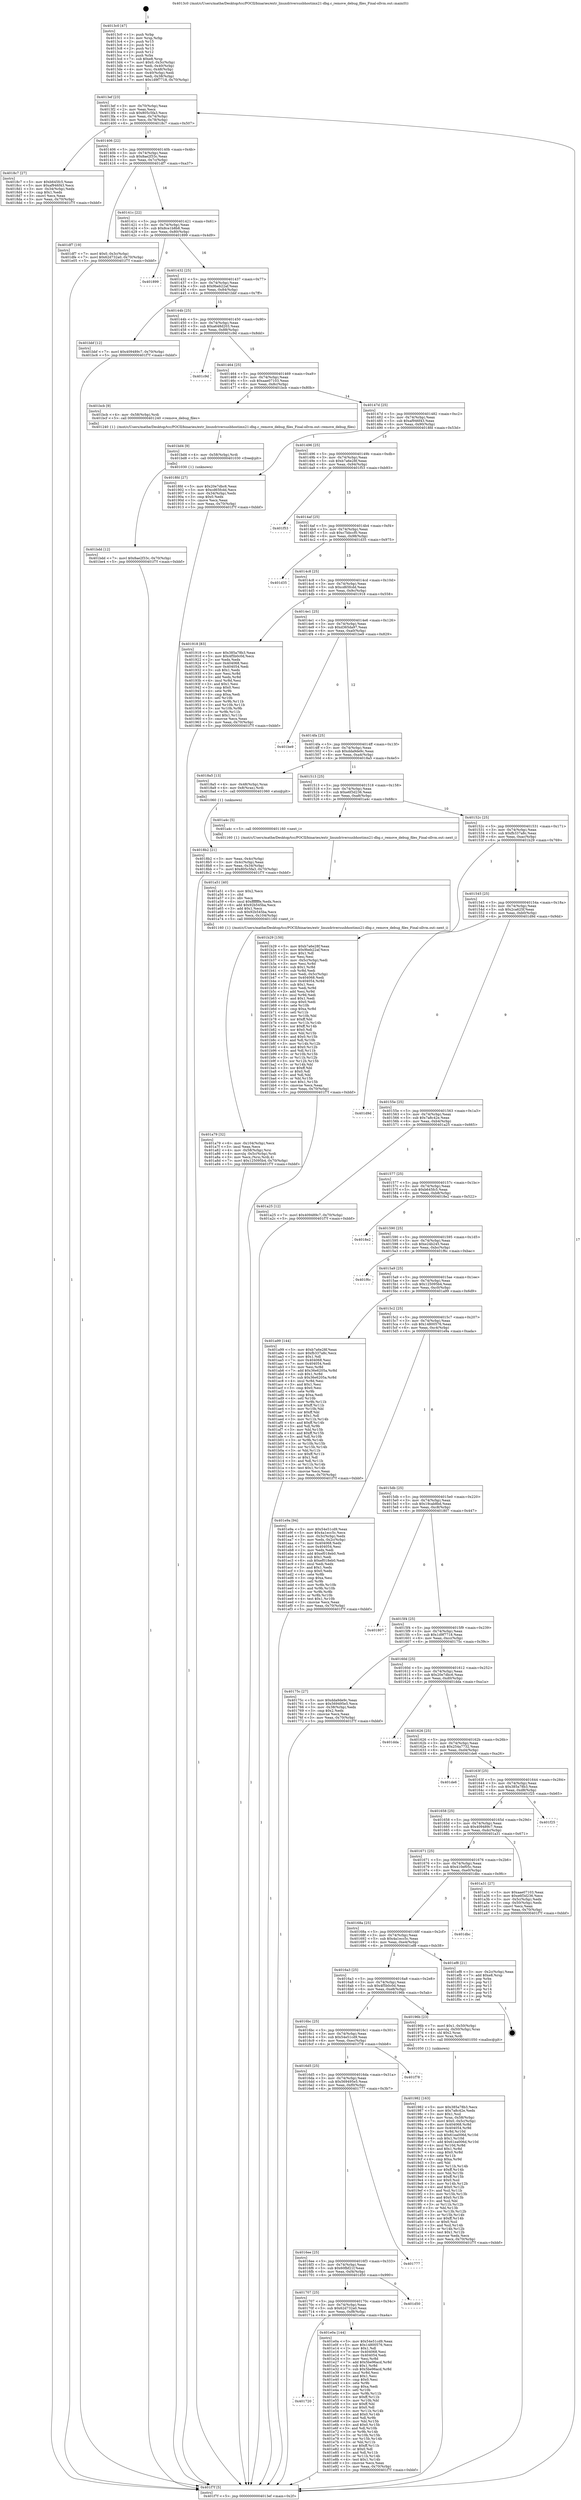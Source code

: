 digraph "0x4013c0" {
  label = "0x4013c0 (/mnt/c/Users/mathe/Desktop/tcc/POCII/binaries/extr_linuxdriversusbhostimx21-dbg.c_remove_debug_files_Final-ollvm.out::main(0))"
  labelloc = "t"
  node[shape=record]

  Entry [label="",width=0.3,height=0.3,shape=circle,fillcolor=black,style=filled]
  "0x4013ef" [label="{
     0x4013ef [23]\l
     | [instrs]\l
     &nbsp;&nbsp;0x4013ef \<+3\>: mov -0x70(%rbp),%eax\l
     &nbsp;&nbsp;0x4013f2 \<+2\>: mov %eax,%ecx\l
     &nbsp;&nbsp;0x4013f4 \<+6\>: sub $0x805c5fa3,%ecx\l
     &nbsp;&nbsp;0x4013fa \<+3\>: mov %eax,-0x74(%rbp)\l
     &nbsp;&nbsp;0x4013fd \<+3\>: mov %ecx,-0x78(%rbp)\l
     &nbsp;&nbsp;0x401400 \<+6\>: je 00000000004018c7 \<main+0x507\>\l
  }"]
  "0x4018c7" [label="{
     0x4018c7 [27]\l
     | [instrs]\l
     &nbsp;&nbsp;0x4018c7 \<+5\>: mov $0xb645fc5,%eax\l
     &nbsp;&nbsp;0x4018cc \<+5\>: mov $0xaf946f43,%ecx\l
     &nbsp;&nbsp;0x4018d1 \<+3\>: mov -0x34(%rbp),%edx\l
     &nbsp;&nbsp;0x4018d4 \<+3\>: cmp $0x1,%edx\l
     &nbsp;&nbsp;0x4018d7 \<+3\>: cmovl %ecx,%eax\l
     &nbsp;&nbsp;0x4018da \<+3\>: mov %eax,-0x70(%rbp)\l
     &nbsp;&nbsp;0x4018dd \<+5\>: jmp 0000000000401f7f \<main+0xbbf\>\l
  }"]
  "0x401406" [label="{
     0x401406 [22]\l
     | [instrs]\l
     &nbsp;&nbsp;0x401406 \<+5\>: jmp 000000000040140b \<main+0x4b\>\l
     &nbsp;&nbsp;0x40140b \<+3\>: mov -0x74(%rbp),%eax\l
     &nbsp;&nbsp;0x40140e \<+5\>: sub $0x8ae2f33c,%eax\l
     &nbsp;&nbsp;0x401413 \<+3\>: mov %eax,-0x7c(%rbp)\l
     &nbsp;&nbsp;0x401416 \<+6\>: je 0000000000401df7 \<main+0xa37\>\l
  }"]
  Exit [label="",width=0.3,height=0.3,shape=circle,fillcolor=black,style=filled,peripheries=2]
  "0x401df7" [label="{
     0x401df7 [19]\l
     | [instrs]\l
     &nbsp;&nbsp;0x401df7 \<+7\>: movl $0x0,-0x3c(%rbp)\l
     &nbsp;&nbsp;0x401dfe \<+7\>: movl $0x62d732a0,-0x70(%rbp)\l
     &nbsp;&nbsp;0x401e05 \<+5\>: jmp 0000000000401f7f \<main+0xbbf\>\l
  }"]
  "0x40141c" [label="{
     0x40141c [22]\l
     | [instrs]\l
     &nbsp;&nbsp;0x40141c \<+5\>: jmp 0000000000401421 \<main+0x61\>\l
     &nbsp;&nbsp;0x401421 \<+3\>: mov -0x74(%rbp),%eax\l
     &nbsp;&nbsp;0x401424 \<+5\>: sub $0x8ce1b8b8,%eax\l
     &nbsp;&nbsp;0x401429 \<+3\>: mov %eax,-0x80(%rbp)\l
     &nbsp;&nbsp;0x40142c \<+6\>: je 0000000000401899 \<main+0x4d9\>\l
  }"]
  "0x401720" [label="{
     0x401720\l
  }", style=dashed]
  "0x401899" [label="{
     0x401899\l
  }", style=dashed]
  "0x401432" [label="{
     0x401432 [25]\l
     | [instrs]\l
     &nbsp;&nbsp;0x401432 \<+5\>: jmp 0000000000401437 \<main+0x77\>\l
     &nbsp;&nbsp;0x401437 \<+3\>: mov -0x74(%rbp),%eax\l
     &nbsp;&nbsp;0x40143a \<+5\>: sub $0x9beb22af,%eax\l
     &nbsp;&nbsp;0x40143f \<+6\>: mov %eax,-0x84(%rbp)\l
     &nbsp;&nbsp;0x401445 \<+6\>: je 0000000000401bbf \<main+0x7ff\>\l
  }"]
  "0x401e0a" [label="{
     0x401e0a [144]\l
     | [instrs]\l
     &nbsp;&nbsp;0x401e0a \<+5\>: mov $0x54e51cd9,%eax\l
     &nbsp;&nbsp;0x401e0f \<+5\>: mov $0x14800576,%ecx\l
     &nbsp;&nbsp;0x401e14 \<+2\>: mov $0x1,%dl\l
     &nbsp;&nbsp;0x401e16 \<+7\>: mov 0x404068,%esi\l
     &nbsp;&nbsp;0x401e1d \<+7\>: mov 0x404054,%edi\l
     &nbsp;&nbsp;0x401e24 \<+3\>: mov %esi,%r8d\l
     &nbsp;&nbsp;0x401e27 \<+7\>: add $0x5be96acd,%r8d\l
     &nbsp;&nbsp;0x401e2e \<+4\>: sub $0x1,%r8d\l
     &nbsp;&nbsp;0x401e32 \<+7\>: sub $0x5be96acd,%r8d\l
     &nbsp;&nbsp;0x401e39 \<+4\>: imul %r8d,%esi\l
     &nbsp;&nbsp;0x401e3d \<+3\>: and $0x1,%esi\l
     &nbsp;&nbsp;0x401e40 \<+3\>: cmp $0x0,%esi\l
     &nbsp;&nbsp;0x401e43 \<+4\>: sete %r9b\l
     &nbsp;&nbsp;0x401e47 \<+3\>: cmp $0xa,%edi\l
     &nbsp;&nbsp;0x401e4a \<+4\>: setl %r10b\l
     &nbsp;&nbsp;0x401e4e \<+3\>: mov %r9b,%r11b\l
     &nbsp;&nbsp;0x401e51 \<+4\>: xor $0xff,%r11b\l
     &nbsp;&nbsp;0x401e55 \<+3\>: mov %r10b,%bl\l
     &nbsp;&nbsp;0x401e58 \<+3\>: xor $0xff,%bl\l
     &nbsp;&nbsp;0x401e5b \<+3\>: xor $0x0,%dl\l
     &nbsp;&nbsp;0x401e5e \<+3\>: mov %r11b,%r14b\l
     &nbsp;&nbsp;0x401e61 \<+4\>: and $0x0,%r14b\l
     &nbsp;&nbsp;0x401e65 \<+3\>: and %dl,%r9b\l
     &nbsp;&nbsp;0x401e68 \<+3\>: mov %bl,%r15b\l
     &nbsp;&nbsp;0x401e6b \<+4\>: and $0x0,%r15b\l
     &nbsp;&nbsp;0x401e6f \<+3\>: and %dl,%r10b\l
     &nbsp;&nbsp;0x401e72 \<+3\>: or %r9b,%r14b\l
     &nbsp;&nbsp;0x401e75 \<+3\>: or %r10b,%r15b\l
     &nbsp;&nbsp;0x401e78 \<+3\>: xor %r15b,%r14b\l
     &nbsp;&nbsp;0x401e7b \<+3\>: or %bl,%r11b\l
     &nbsp;&nbsp;0x401e7e \<+4\>: xor $0xff,%r11b\l
     &nbsp;&nbsp;0x401e82 \<+3\>: or $0x0,%dl\l
     &nbsp;&nbsp;0x401e85 \<+3\>: and %dl,%r11b\l
     &nbsp;&nbsp;0x401e88 \<+3\>: or %r11b,%r14b\l
     &nbsp;&nbsp;0x401e8b \<+4\>: test $0x1,%r14b\l
     &nbsp;&nbsp;0x401e8f \<+3\>: cmovne %ecx,%eax\l
     &nbsp;&nbsp;0x401e92 \<+3\>: mov %eax,-0x70(%rbp)\l
     &nbsp;&nbsp;0x401e95 \<+5\>: jmp 0000000000401f7f \<main+0xbbf\>\l
  }"]
  "0x401bbf" [label="{
     0x401bbf [12]\l
     | [instrs]\l
     &nbsp;&nbsp;0x401bbf \<+7\>: movl $0x409489c7,-0x70(%rbp)\l
     &nbsp;&nbsp;0x401bc6 \<+5\>: jmp 0000000000401f7f \<main+0xbbf\>\l
  }"]
  "0x40144b" [label="{
     0x40144b [25]\l
     | [instrs]\l
     &nbsp;&nbsp;0x40144b \<+5\>: jmp 0000000000401450 \<main+0x90\>\l
     &nbsp;&nbsp;0x401450 \<+3\>: mov -0x74(%rbp),%eax\l
     &nbsp;&nbsp;0x401453 \<+5\>: sub $0xa648d203,%eax\l
     &nbsp;&nbsp;0x401458 \<+6\>: mov %eax,-0x88(%rbp)\l
     &nbsp;&nbsp;0x40145e \<+6\>: je 0000000000401c9d \<main+0x8dd\>\l
  }"]
  "0x401707" [label="{
     0x401707 [25]\l
     | [instrs]\l
     &nbsp;&nbsp;0x401707 \<+5\>: jmp 000000000040170c \<main+0x34c\>\l
     &nbsp;&nbsp;0x40170c \<+3\>: mov -0x74(%rbp),%eax\l
     &nbsp;&nbsp;0x40170f \<+5\>: sub $0x62d732a0,%eax\l
     &nbsp;&nbsp;0x401714 \<+6\>: mov %eax,-0xf8(%rbp)\l
     &nbsp;&nbsp;0x40171a \<+6\>: je 0000000000401e0a \<main+0xa4a\>\l
  }"]
  "0x401c9d" [label="{
     0x401c9d\l
  }", style=dashed]
  "0x401464" [label="{
     0x401464 [25]\l
     | [instrs]\l
     &nbsp;&nbsp;0x401464 \<+5\>: jmp 0000000000401469 \<main+0xa9\>\l
     &nbsp;&nbsp;0x401469 \<+3\>: mov -0x74(%rbp),%eax\l
     &nbsp;&nbsp;0x40146c \<+5\>: sub $0xaae07103,%eax\l
     &nbsp;&nbsp;0x401471 \<+6\>: mov %eax,-0x8c(%rbp)\l
     &nbsp;&nbsp;0x401477 \<+6\>: je 0000000000401bcb \<main+0x80b\>\l
  }"]
  "0x401d50" [label="{
     0x401d50\l
  }", style=dashed]
  "0x401bcb" [label="{
     0x401bcb [9]\l
     | [instrs]\l
     &nbsp;&nbsp;0x401bcb \<+4\>: mov -0x58(%rbp),%rdi\l
     &nbsp;&nbsp;0x401bcf \<+5\>: call 0000000000401240 \<remove_debug_files\>\l
     | [calls]\l
     &nbsp;&nbsp;0x401240 \{1\} (/mnt/c/Users/mathe/Desktop/tcc/POCII/binaries/extr_linuxdriversusbhostimx21-dbg.c_remove_debug_files_Final-ollvm.out::remove_debug_files)\l
  }"]
  "0x40147d" [label="{
     0x40147d [25]\l
     | [instrs]\l
     &nbsp;&nbsp;0x40147d \<+5\>: jmp 0000000000401482 \<main+0xc2\>\l
     &nbsp;&nbsp;0x401482 \<+3\>: mov -0x74(%rbp),%eax\l
     &nbsp;&nbsp;0x401485 \<+5\>: sub $0xaf946f43,%eax\l
     &nbsp;&nbsp;0x40148a \<+6\>: mov %eax,-0x90(%rbp)\l
     &nbsp;&nbsp;0x401490 \<+6\>: je 00000000004018fd \<main+0x53d\>\l
  }"]
  "0x4016ee" [label="{
     0x4016ee [25]\l
     | [instrs]\l
     &nbsp;&nbsp;0x4016ee \<+5\>: jmp 00000000004016f3 \<main+0x333\>\l
     &nbsp;&nbsp;0x4016f3 \<+3\>: mov -0x74(%rbp),%eax\l
     &nbsp;&nbsp;0x4016f6 \<+5\>: sub $0x60fbf21f,%eax\l
     &nbsp;&nbsp;0x4016fb \<+6\>: mov %eax,-0xf4(%rbp)\l
     &nbsp;&nbsp;0x401701 \<+6\>: je 0000000000401d50 \<main+0x990\>\l
  }"]
  "0x4018fd" [label="{
     0x4018fd [27]\l
     | [instrs]\l
     &nbsp;&nbsp;0x4018fd \<+5\>: mov $0x20e7dbc6,%eax\l
     &nbsp;&nbsp;0x401902 \<+5\>: mov $0xcd65fcdd,%ecx\l
     &nbsp;&nbsp;0x401907 \<+3\>: mov -0x34(%rbp),%edx\l
     &nbsp;&nbsp;0x40190a \<+3\>: cmp $0x0,%edx\l
     &nbsp;&nbsp;0x40190d \<+3\>: cmove %ecx,%eax\l
     &nbsp;&nbsp;0x401910 \<+3\>: mov %eax,-0x70(%rbp)\l
     &nbsp;&nbsp;0x401913 \<+5\>: jmp 0000000000401f7f \<main+0xbbf\>\l
  }"]
  "0x401496" [label="{
     0x401496 [25]\l
     | [instrs]\l
     &nbsp;&nbsp;0x401496 \<+5\>: jmp 000000000040149b \<main+0xdb\>\l
     &nbsp;&nbsp;0x40149b \<+3\>: mov -0x74(%rbp),%eax\l
     &nbsp;&nbsp;0x40149e \<+5\>: sub $0xb7a6e28f,%eax\l
     &nbsp;&nbsp;0x4014a3 \<+6\>: mov %eax,-0x94(%rbp)\l
     &nbsp;&nbsp;0x4014a9 \<+6\>: je 0000000000401f53 \<main+0xb93\>\l
  }"]
  "0x401777" [label="{
     0x401777\l
  }", style=dashed]
  "0x401f53" [label="{
     0x401f53\l
  }", style=dashed]
  "0x4014af" [label="{
     0x4014af [25]\l
     | [instrs]\l
     &nbsp;&nbsp;0x4014af \<+5\>: jmp 00000000004014b4 \<main+0xf4\>\l
     &nbsp;&nbsp;0x4014b4 \<+3\>: mov -0x74(%rbp),%eax\l
     &nbsp;&nbsp;0x4014b7 \<+5\>: sub $0xc7bbccf0,%eax\l
     &nbsp;&nbsp;0x4014bc \<+6\>: mov %eax,-0x98(%rbp)\l
     &nbsp;&nbsp;0x4014c2 \<+6\>: je 0000000000401d35 \<main+0x975\>\l
  }"]
  "0x4016d5" [label="{
     0x4016d5 [25]\l
     | [instrs]\l
     &nbsp;&nbsp;0x4016d5 \<+5\>: jmp 00000000004016da \<main+0x31a\>\l
     &nbsp;&nbsp;0x4016da \<+3\>: mov -0x74(%rbp),%eax\l
     &nbsp;&nbsp;0x4016dd \<+5\>: sub $0x569495e5,%eax\l
     &nbsp;&nbsp;0x4016e2 \<+6\>: mov %eax,-0xf0(%rbp)\l
     &nbsp;&nbsp;0x4016e8 \<+6\>: je 0000000000401777 \<main+0x3b7\>\l
  }"]
  "0x401d35" [label="{
     0x401d35\l
  }", style=dashed]
  "0x4014c8" [label="{
     0x4014c8 [25]\l
     | [instrs]\l
     &nbsp;&nbsp;0x4014c8 \<+5\>: jmp 00000000004014cd \<main+0x10d\>\l
     &nbsp;&nbsp;0x4014cd \<+3\>: mov -0x74(%rbp),%eax\l
     &nbsp;&nbsp;0x4014d0 \<+5\>: sub $0xcd65fcdd,%eax\l
     &nbsp;&nbsp;0x4014d5 \<+6\>: mov %eax,-0x9c(%rbp)\l
     &nbsp;&nbsp;0x4014db \<+6\>: je 0000000000401918 \<main+0x558\>\l
  }"]
  "0x401f78" [label="{
     0x401f78\l
  }", style=dashed]
  "0x401918" [label="{
     0x401918 [83]\l
     | [instrs]\l
     &nbsp;&nbsp;0x401918 \<+5\>: mov $0x385a78b3,%eax\l
     &nbsp;&nbsp;0x40191d \<+5\>: mov $0x4f5b0c0d,%ecx\l
     &nbsp;&nbsp;0x401922 \<+2\>: xor %edx,%edx\l
     &nbsp;&nbsp;0x401924 \<+7\>: mov 0x404068,%esi\l
     &nbsp;&nbsp;0x40192b \<+7\>: mov 0x404054,%edi\l
     &nbsp;&nbsp;0x401932 \<+3\>: sub $0x1,%edx\l
     &nbsp;&nbsp;0x401935 \<+3\>: mov %esi,%r8d\l
     &nbsp;&nbsp;0x401938 \<+3\>: add %edx,%r8d\l
     &nbsp;&nbsp;0x40193b \<+4\>: imul %r8d,%esi\l
     &nbsp;&nbsp;0x40193f \<+3\>: and $0x1,%esi\l
     &nbsp;&nbsp;0x401942 \<+3\>: cmp $0x0,%esi\l
     &nbsp;&nbsp;0x401945 \<+4\>: sete %r9b\l
     &nbsp;&nbsp;0x401949 \<+3\>: cmp $0xa,%edi\l
     &nbsp;&nbsp;0x40194c \<+4\>: setl %r10b\l
     &nbsp;&nbsp;0x401950 \<+3\>: mov %r9b,%r11b\l
     &nbsp;&nbsp;0x401953 \<+3\>: and %r10b,%r11b\l
     &nbsp;&nbsp;0x401956 \<+3\>: xor %r10b,%r9b\l
     &nbsp;&nbsp;0x401959 \<+3\>: or %r9b,%r11b\l
     &nbsp;&nbsp;0x40195c \<+4\>: test $0x1,%r11b\l
     &nbsp;&nbsp;0x401960 \<+3\>: cmovne %ecx,%eax\l
     &nbsp;&nbsp;0x401963 \<+3\>: mov %eax,-0x70(%rbp)\l
     &nbsp;&nbsp;0x401966 \<+5\>: jmp 0000000000401f7f \<main+0xbbf\>\l
  }"]
  "0x4014e1" [label="{
     0x4014e1 [25]\l
     | [instrs]\l
     &nbsp;&nbsp;0x4014e1 \<+5\>: jmp 00000000004014e6 \<main+0x126\>\l
     &nbsp;&nbsp;0x4014e6 \<+3\>: mov -0x74(%rbp),%eax\l
     &nbsp;&nbsp;0x4014e9 \<+5\>: sub $0xd365da97,%eax\l
     &nbsp;&nbsp;0x4014ee \<+6\>: mov %eax,-0xa0(%rbp)\l
     &nbsp;&nbsp;0x4014f4 \<+6\>: je 0000000000401be9 \<main+0x829\>\l
  }"]
  "0x401bdd" [label="{
     0x401bdd [12]\l
     | [instrs]\l
     &nbsp;&nbsp;0x401bdd \<+7\>: movl $0x8ae2f33c,-0x70(%rbp)\l
     &nbsp;&nbsp;0x401be4 \<+5\>: jmp 0000000000401f7f \<main+0xbbf\>\l
  }"]
  "0x401be9" [label="{
     0x401be9\l
  }", style=dashed]
  "0x4014fa" [label="{
     0x4014fa [25]\l
     | [instrs]\l
     &nbsp;&nbsp;0x4014fa \<+5\>: jmp 00000000004014ff \<main+0x13f\>\l
     &nbsp;&nbsp;0x4014ff \<+3\>: mov -0x74(%rbp),%eax\l
     &nbsp;&nbsp;0x401502 \<+5\>: sub $0xdda9de9c,%eax\l
     &nbsp;&nbsp;0x401507 \<+6\>: mov %eax,-0xa4(%rbp)\l
     &nbsp;&nbsp;0x40150d \<+6\>: je 00000000004018a5 \<main+0x4e5\>\l
  }"]
  "0x401bd4" [label="{
     0x401bd4 [9]\l
     | [instrs]\l
     &nbsp;&nbsp;0x401bd4 \<+4\>: mov -0x58(%rbp),%rdi\l
     &nbsp;&nbsp;0x401bd8 \<+5\>: call 0000000000401030 \<free@plt\>\l
     | [calls]\l
     &nbsp;&nbsp;0x401030 \{1\} (unknown)\l
  }"]
  "0x4018a5" [label="{
     0x4018a5 [13]\l
     | [instrs]\l
     &nbsp;&nbsp;0x4018a5 \<+4\>: mov -0x48(%rbp),%rax\l
     &nbsp;&nbsp;0x4018a9 \<+4\>: mov 0x8(%rax),%rdi\l
     &nbsp;&nbsp;0x4018ad \<+5\>: call 0000000000401060 \<atoi@plt\>\l
     | [calls]\l
     &nbsp;&nbsp;0x401060 \{1\} (unknown)\l
  }"]
  "0x401513" [label="{
     0x401513 [25]\l
     | [instrs]\l
     &nbsp;&nbsp;0x401513 \<+5\>: jmp 0000000000401518 \<main+0x158\>\l
     &nbsp;&nbsp;0x401518 \<+3\>: mov -0x74(%rbp),%eax\l
     &nbsp;&nbsp;0x40151b \<+5\>: sub $0xe6f3d236,%eax\l
     &nbsp;&nbsp;0x401520 \<+6\>: mov %eax,-0xa8(%rbp)\l
     &nbsp;&nbsp;0x401526 \<+6\>: je 0000000000401a4c \<main+0x68c\>\l
  }"]
  "0x401a79" [label="{
     0x401a79 [32]\l
     | [instrs]\l
     &nbsp;&nbsp;0x401a79 \<+6\>: mov -0x104(%rbp),%ecx\l
     &nbsp;&nbsp;0x401a7f \<+3\>: imul %eax,%ecx\l
     &nbsp;&nbsp;0x401a82 \<+4\>: mov -0x58(%rbp),%rsi\l
     &nbsp;&nbsp;0x401a86 \<+4\>: movslq -0x5c(%rbp),%rdi\l
     &nbsp;&nbsp;0x401a8a \<+3\>: mov %ecx,(%rsi,%rdi,4)\l
     &nbsp;&nbsp;0x401a8d \<+7\>: movl $0x125095b4,-0x70(%rbp)\l
     &nbsp;&nbsp;0x401a94 \<+5\>: jmp 0000000000401f7f \<main+0xbbf\>\l
  }"]
  "0x401a4c" [label="{
     0x401a4c [5]\l
     | [instrs]\l
     &nbsp;&nbsp;0x401a4c \<+5\>: call 0000000000401160 \<next_i\>\l
     | [calls]\l
     &nbsp;&nbsp;0x401160 \{1\} (/mnt/c/Users/mathe/Desktop/tcc/POCII/binaries/extr_linuxdriversusbhostimx21-dbg.c_remove_debug_files_Final-ollvm.out::next_i)\l
  }"]
  "0x40152c" [label="{
     0x40152c [25]\l
     | [instrs]\l
     &nbsp;&nbsp;0x40152c \<+5\>: jmp 0000000000401531 \<main+0x171\>\l
     &nbsp;&nbsp;0x401531 \<+3\>: mov -0x74(%rbp),%eax\l
     &nbsp;&nbsp;0x401534 \<+5\>: sub $0xfb337a8c,%eax\l
     &nbsp;&nbsp;0x401539 \<+6\>: mov %eax,-0xac(%rbp)\l
     &nbsp;&nbsp;0x40153f \<+6\>: je 0000000000401b29 \<main+0x769\>\l
  }"]
  "0x401a51" [label="{
     0x401a51 [40]\l
     | [instrs]\l
     &nbsp;&nbsp;0x401a51 \<+5\>: mov $0x2,%ecx\l
     &nbsp;&nbsp;0x401a56 \<+1\>: cltd\l
     &nbsp;&nbsp;0x401a57 \<+2\>: idiv %ecx\l
     &nbsp;&nbsp;0x401a59 \<+6\>: imul $0xfffffffe,%edx,%ecx\l
     &nbsp;&nbsp;0x401a5f \<+6\>: add $0x92b545ba,%ecx\l
     &nbsp;&nbsp;0x401a65 \<+3\>: add $0x1,%ecx\l
     &nbsp;&nbsp;0x401a68 \<+6\>: sub $0x92b545ba,%ecx\l
     &nbsp;&nbsp;0x401a6e \<+6\>: mov %ecx,-0x104(%rbp)\l
     &nbsp;&nbsp;0x401a74 \<+5\>: call 0000000000401160 \<next_i\>\l
     | [calls]\l
     &nbsp;&nbsp;0x401160 \{1\} (/mnt/c/Users/mathe/Desktop/tcc/POCII/binaries/extr_linuxdriversusbhostimx21-dbg.c_remove_debug_files_Final-ollvm.out::next_i)\l
  }"]
  "0x401b29" [label="{
     0x401b29 [150]\l
     | [instrs]\l
     &nbsp;&nbsp;0x401b29 \<+5\>: mov $0xb7a6e28f,%eax\l
     &nbsp;&nbsp;0x401b2e \<+5\>: mov $0x9beb22af,%ecx\l
     &nbsp;&nbsp;0x401b33 \<+2\>: mov $0x1,%dl\l
     &nbsp;&nbsp;0x401b35 \<+2\>: xor %esi,%esi\l
     &nbsp;&nbsp;0x401b37 \<+3\>: mov -0x5c(%rbp),%edi\l
     &nbsp;&nbsp;0x401b3a \<+3\>: mov %esi,%r8d\l
     &nbsp;&nbsp;0x401b3d \<+4\>: sub $0x1,%r8d\l
     &nbsp;&nbsp;0x401b41 \<+3\>: sub %r8d,%edi\l
     &nbsp;&nbsp;0x401b44 \<+3\>: mov %edi,-0x5c(%rbp)\l
     &nbsp;&nbsp;0x401b47 \<+7\>: mov 0x404068,%edi\l
     &nbsp;&nbsp;0x401b4e \<+8\>: mov 0x404054,%r8d\l
     &nbsp;&nbsp;0x401b56 \<+3\>: sub $0x1,%esi\l
     &nbsp;&nbsp;0x401b59 \<+3\>: mov %edi,%r9d\l
     &nbsp;&nbsp;0x401b5c \<+3\>: add %esi,%r9d\l
     &nbsp;&nbsp;0x401b5f \<+4\>: imul %r9d,%edi\l
     &nbsp;&nbsp;0x401b63 \<+3\>: and $0x1,%edi\l
     &nbsp;&nbsp;0x401b66 \<+3\>: cmp $0x0,%edi\l
     &nbsp;&nbsp;0x401b69 \<+4\>: sete %r10b\l
     &nbsp;&nbsp;0x401b6d \<+4\>: cmp $0xa,%r8d\l
     &nbsp;&nbsp;0x401b71 \<+4\>: setl %r11b\l
     &nbsp;&nbsp;0x401b75 \<+3\>: mov %r10b,%bl\l
     &nbsp;&nbsp;0x401b78 \<+3\>: xor $0xff,%bl\l
     &nbsp;&nbsp;0x401b7b \<+3\>: mov %r11b,%r14b\l
     &nbsp;&nbsp;0x401b7e \<+4\>: xor $0xff,%r14b\l
     &nbsp;&nbsp;0x401b82 \<+3\>: xor $0x0,%dl\l
     &nbsp;&nbsp;0x401b85 \<+3\>: mov %bl,%r15b\l
     &nbsp;&nbsp;0x401b88 \<+4\>: and $0x0,%r15b\l
     &nbsp;&nbsp;0x401b8c \<+3\>: and %dl,%r10b\l
     &nbsp;&nbsp;0x401b8f \<+3\>: mov %r14b,%r12b\l
     &nbsp;&nbsp;0x401b92 \<+4\>: and $0x0,%r12b\l
     &nbsp;&nbsp;0x401b96 \<+3\>: and %dl,%r11b\l
     &nbsp;&nbsp;0x401b99 \<+3\>: or %r10b,%r15b\l
     &nbsp;&nbsp;0x401b9c \<+3\>: or %r11b,%r12b\l
     &nbsp;&nbsp;0x401b9f \<+3\>: xor %r12b,%r15b\l
     &nbsp;&nbsp;0x401ba2 \<+3\>: or %r14b,%bl\l
     &nbsp;&nbsp;0x401ba5 \<+3\>: xor $0xff,%bl\l
     &nbsp;&nbsp;0x401ba8 \<+3\>: or $0x0,%dl\l
     &nbsp;&nbsp;0x401bab \<+2\>: and %dl,%bl\l
     &nbsp;&nbsp;0x401bad \<+3\>: or %bl,%r15b\l
     &nbsp;&nbsp;0x401bb0 \<+4\>: test $0x1,%r15b\l
     &nbsp;&nbsp;0x401bb4 \<+3\>: cmovne %ecx,%eax\l
     &nbsp;&nbsp;0x401bb7 \<+3\>: mov %eax,-0x70(%rbp)\l
     &nbsp;&nbsp;0x401bba \<+5\>: jmp 0000000000401f7f \<main+0xbbf\>\l
  }"]
  "0x401545" [label="{
     0x401545 [25]\l
     | [instrs]\l
     &nbsp;&nbsp;0x401545 \<+5\>: jmp 000000000040154a \<main+0x18a\>\l
     &nbsp;&nbsp;0x40154a \<+3\>: mov -0x74(%rbp),%eax\l
     &nbsp;&nbsp;0x40154d \<+5\>: sub $0x2ca625f,%eax\l
     &nbsp;&nbsp;0x401552 \<+6\>: mov %eax,-0xb0(%rbp)\l
     &nbsp;&nbsp;0x401558 \<+6\>: je 0000000000401d9d \<main+0x9dd\>\l
  }"]
  "0x401982" [label="{
     0x401982 [163]\l
     | [instrs]\l
     &nbsp;&nbsp;0x401982 \<+5\>: mov $0x385a78b3,%ecx\l
     &nbsp;&nbsp;0x401987 \<+5\>: mov $0x7a8c42e,%edx\l
     &nbsp;&nbsp;0x40198c \<+3\>: mov $0x1,%sil\l
     &nbsp;&nbsp;0x40198f \<+4\>: mov %rax,-0x58(%rbp)\l
     &nbsp;&nbsp;0x401993 \<+7\>: movl $0x0,-0x5c(%rbp)\l
     &nbsp;&nbsp;0x40199a \<+8\>: mov 0x404068,%r8d\l
     &nbsp;&nbsp;0x4019a2 \<+8\>: mov 0x404054,%r9d\l
     &nbsp;&nbsp;0x4019aa \<+3\>: mov %r8d,%r10d\l
     &nbsp;&nbsp;0x4019ad \<+7\>: sub $0x61ea006d,%r10d\l
     &nbsp;&nbsp;0x4019b4 \<+4\>: sub $0x1,%r10d\l
     &nbsp;&nbsp;0x4019b8 \<+7\>: add $0x61ea006d,%r10d\l
     &nbsp;&nbsp;0x4019bf \<+4\>: imul %r10d,%r8d\l
     &nbsp;&nbsp;0x4019c3 \<+4\>: and $0x1,%r8d\l
     &nbsp;&nbsp;0x4019c7 \<+4\>: cmp $0x0,%r8d\l
     &nbsp;&nbsp;0x4019cb \<+4\>: sete %r11b\l
     &nbsp;&nbsp;0x4019cf \<+4\>: cmp $0xa,%r9d\l
     &nbsp;&nbsp;0x4019d3 \<+3\>: setl %bl\l
     &nbsp;&nbsp;0x4019d6 \<+3\>: mov %r11b,%r14b\l
     &nbsp;&nbsp;0x4019d9 \<+4\>: xor $0xff,%r14b\l
     &nbsp;&nbsp;0x4019dd \<+3\>: mov %bl,%r15b\l
     &nbsp;&nbsp;0x4019e0 \<+4\>: xor $0xff,%r15b\l
     &nbsp;&nbsp;0x4019e4 \<+4\>: xor $0x0,%sil\l
     &nbsp;&nbsp;0x4019e8 \<+3\>: mov %r14b,%r12b\l
     &nbsp;&nbsp;0x4019eb \<+4\>: and $0x0,%r12b\l
     &nbsp;&nbsp;0x4019ef \<+3\>: and %sil,%r11b\l
     &nbsp;&nbsp;0x4019f2 \<+3\>: mov %r15b,%r13b\l
     &nbsp;&nbsp;0x4019f5 \<+4\>: and $0x0,%r13b\l
     &nbsp;&nbsp;0x4019f9 \<+3\>: and %sil,%bl\l
     &nbsp;&nbsp;0x4019fc \<+3\>: or %r11b,%r12b\l
     &nbsp;&nbsp;0x4019ff \<+3\>: or %bl,%r13b\l
     &nbsp;&nbsp;0x401a02 \<+3\>: xor %r13b,%r12b\l
     &nbsp;&nbsp;0x401a05 \<+3\>: or %r15b,%r14b\l
     &nbsp;&nbsp;0x401a08 \<+4\>: xor $0xff,%r14b\l
     &nbsp;&nbsp;0x401a0c \<+4\>: or $0x0,%sil\l
     &nbsp;&nbsp;0x401a10 \<+3\>: and %sil,%r14b\l
     &nbsp;&nbsp;0x401a13 \<+3\>: or %r14b,%r12b\l
     &nbsp;&nbsp;0x401a16 \<+4\>: test $0x1,%r12b\l
     &nbsp;&nbsp;0x401a1a \<+3\>: cmovne %edx,%ecx\l
     &nbsp;&nbsp;0x401a1d \<+3\>: mov %ecx,-0x70(%rbp)\l
     &nbsp;&nbsp;0x401a20 \<+5\>: jmp 0000000000401f7f \<main+0xbbf\>\l
  }"]
  "0x401d9d" [label="{
     0x401d9d\l
  }", style=dashed]
  "0x40155e" [label="{
     0x40155e [25]\l
     | [instrs]\l
     &nbsp;&nbsp;0x40155e \<+5\>: jmp 0000000000401563 \<main+0x1a3\>\l
     &nbsp;&nbsp;0x401563 \<+3\>: mov -0x74(%rbp),%eax\l
     &nbsp;&nbsp;0x401566 \<+5\>: sub $0x7a8c42e,%eax\l
     &nbsp;&nbsp;0x40156b \<+6\>: mov %eax,-0xb4(%rbp)\l
     &nbsp;&nbsp;0x401571 \<+6\>: je 0000000000401a25 \<main+0x665\>\l
  }"]
  "0x4016bc" [label="{
     0x4016bc [25]\l
     | [instrs]\l
     &nbsp;&nbsp;0x4016bc \<+5\>: jmp 00000000004016c1 \<main+0x301\>\l
     &nbsp;&nbsp;0x4016c1 \<+3\>: mov -0x74(%rbp),%eax\l
     &nbsp;&nbsp;0x4016c4 \<+5\>: sub $0x54e51cd9,%eax\l
     &nbsp;&nbsp;0x4016c9 \<+6\>: mov %eax,-0xec(%rbp)\l
     &nbsp;&nbsp;0x4016cf \<+6\>: je 0000000000401f78 \<main+0xbb8\>\l
  }"]
  "0x401a25" [label="{
     0x401a25 [12]\l
     | [instrs]\l
     &nbsp;&nbsp;0x401a25 \<+7\>: movl $0x409489c7,-0x70(%rbp)\l
     &nbsp;&nbsp;0x401a2c \<+5\>: jmp 0000000000401f7f \<main+0xbbf\>\l
  }"]
  "0x401577" [label="{
     0x401577 [25]\l
     | [instrs]\l
     &nbsp;&nbsp;0x401577 \<+5\>: jmp 000000000040157c \<main+0x1bc\>\l
     &nbsp;&nbsp;0x40157c \<+3\>: mov -0x74(%rbp),%eax\l
     &nbsp;&nbsp;0x40157f \<+5\>: sub $0xb645fc5,%eax\l
     &nbsp;&nbsp;0x401584 \<+6\>: mov %eax,-0xb8(%rbp)\l
     &nbsp;&nbsp;0x40158a \<+6\>: je 00000000004018e2 \<main+0x522\>\l
  }"]
  "0x40196b" [label="{
     0x40196b [23]\l
     | [instrs]\l
     &nbsp;&nbsp;0x40196b \<+7\>: movl $0x1,-0x50(%rbp)\l
     &nbsp;&nbsp;0x401972 \<+4\>: movslq -0x50(%rbp),%rax\l
     &nbsp;&nbsp;0x401976 \<+4\>: shl $0x2,%rax\l
     &nbsp;&nbsp;0x40197a \<+3\>: mov %rax,%rdi\l
     &nbsp;&nbsp;0x40197d \<+5\>: call 0000000000401050 \<malloc@plt\>\l
     | [calls]\l
     &nbsp;&nbsp;0x401050 \{1\} (unknown)\l
  }"]
  "0x4018e2" [label="{
     0x4018e2\l
  }", style=dashed]
  "0x401590" [label="{
     0x401590 [25]\l
     | [instrs]\l
     &nbsp;&nbsp;0x401590 \<+5\>: jmp 0000000000401595 \<main+0x1d5\>\l
     &nbsp;&nbsp;0x401595 \<+3\>: mov -0x74(%rbp),%eax\l
     &nbsp;&nbsp;0x401598 \<+5\>: sub $0xe24b245,%eax\l
     &nbsp;&nbsp;0x40159d \<+6\>: mov %eax,-0xbc(%rbp)\l
     &nbsp;&nbsp;0x4015a3 \<+6\>: je 0000000000401f6c \<main+0xbac\>\l
  }"]
  "0x4016a3" [label="{
     0x4016a3 [25]\l
     | [instrs]\l
     &nbsp;&nbsp;0x4016a3 \<+5\>: jmp 00000000004016a8 \<main+0x2e8\>\l
     &nbsp;&nbsp;0x4016a8 \<+3\>: mov -0x74(%rbp),%eax\l
     &nbsp;&nbsp;0x4016ab \<+5\>: sub $0x4f5b0c0d,%eax\l
     &nbsp;&nbsp;0x4016b0 \<+6\>: mov %eax,-0xe8(%rbp)\l
     &nbsp;&nbsp;0x4016b6 \<+6\>: je 000000000040196b \<main+0x5ab\>\l
  }"]
  "0x401f6c" [label="{
     0x401f6c\l
  }", style=dashed]
  "0x4015a9" [label="{
     0x4015a9 [25]\l
     | [instrs]\l
     &nbsp;&nbsp;0x4015a9 \<+5\>: jmp 00000000004015ae \<main+0x1ee\>\l
     &nbsp;&nbsp;0x4015ae \<+3\>: mov -0x74(%rbp),%eax\l
     &nbsp;&nbsp;0x4015b1 \<+5\>: sub $0x125095b4,%eax\l
     &nbsp;&nbsp;0x4015b6 \<+6\>: mov %eax,-0xc0(%rbp)\l
     &nbsp;&nbsp;0x4015bc \<+6\>: je 0000000000401a99 \<main+0x6d9\>\l
  }"]
  "0x401ef8" [label="{
     0x401ef8 [21]\l
     | [instrs]\l
     &nbsp;&nbsp;0x401ef8 \<+3\>: mov -0x2c(%rbp),%eax\l
     &nbsp;&nbsp;0x401efb \<+7\>: add $0xe8,%rsp\l
     &nbsp;&nbsp;0x401f02 \<+1\>: pop %rbx\l
     &nbsp;&nbsp;0x401f03 \<+2\>: pop %r12\l
     &nbsp;&nbsp;0x401f05 \<+2\>: pop %r13\l
     &nbsp;&nbsp;0x401f07 \<+2\>: pop %r14\l
     &nbsp;&nbsp;0x401f09 \<+2\>: pop %r15\l
     &nbsp;&nbsp;0x401f0b \<+1\>: pop %rbp\l
     &nbsp;&nbsp;0x401f0c \<+1\>: ret\l
  }"]
  "0x401a99" [label="{
     0x401a99 [144]\l
     | [instrs]\l
     &nbsp;&nbsp;0x401a99 \<+5\>: mov $0xb7a6e28f,%eax\l
     &nbsp;&nbsp;0x401a9e \<+5\>: mov $0xfb337a8c,%ecx\l
     &nbsp;&nbsp;0x401aa3 \<+2\>: mov $0x1,%dl\l
     &nbsp;&nbsp;0x401aa5 \<+7\>: mov 0x404068,%esi\l
     &nbsp;&nbsp;0x401aac \<+7\>: mov 0x404054,%edi\l
     &nbsp;&nbsp;0x401ab3 \<+3\>: mov %esi,%r8d\l
     &nbsp;&nbsp;0x401ab6 \<+7\>: add $0x36e6205a,%r8d\l
     &nbsp;&nbsp;0x401abd \<+4\>: sub $0x1,%r8d\l
     &nbsp;&nbsp;0x401ac1 \<+7\>: sub $0x36e6205a,%r8d\l
     &nbsp;&nbsp;0x401ac8 \<+4\>: imul %r8d,%esi\l
     &nbsp;&nbsp;0x401acc \<+3\>: and $0x1,%esi\l
     &nbsp;&nbsp;0x401acf \<+3\>: cmp $0x0,%esi\l
     &nbsp;&nbsp;0x401ad2 \<+4\>: sete %r9b\l
     &nbsp;&nbsp;0x401ad6 \<+3\>: cmp $0xa,%edi\l
     &nbsp;&nbsp;0x401ad9 \<+4\>: setl %r10b\l
     &nbsp;&nbsp;0x401add \<+3\>: mov %r9b,%r11b\l
     &nbsp;&nbsp;0x401ae0 \<+4\>: xor $0xff,%r11b\l
     &nbsp;&nbsp;0x401ae4 \<+3\>: mov %r10b,%bl\l
     &nbsp;&nbsp;0x401ae7 \<+3\>: xor $0xff,%bl\l
     &nbsp;&nbsp;0x401aea \<+3\>: xor $0x1,%dl\l
     &nbsp;&nbsp;0x401aed \<+3\>: mov %r11b,%r14b\l
     &nbsp;&nbsp;0x401af0 \<+4\>: and $0xff,%r14b\l
     &nbsp;&nbsp;0x401af4 \<+3\>: and %dl,%r9b\l
     &nbsp;&nbsp;0x401af7 \<+3\>: mov %bl,%r15b\l
     &nbsp;&nbsp;0x401afa \<+4\>: and $0xff,%r15b\l
     &nbsp;&nbsp;0x401afe \<+3\>: and %dl,%r10b\l
     &nbsp;&nbsp;0x401b01 \<+3\>: or %r9b,%r14b\l
     &nbsp;&nbsp;0x401b04 \<+3\>: or %r10b,%r15b\l
     &nbsp;&nbsp;0x401b07 \<+3\>: xor %r15b,%r14b\l
     &nbsp;&nbsp;0x401b0a \<+3\>: or %bl,%r11b\l
     &nbsp;&nbsp;0x401b0d \<+4\>: xor $0xff,%r11b\l
     &nbsp;&nbsp;0x401b11 \<+3\>: or $0x1,%dl\l
     &nbsp;&nbsp;0x401b14 \<+3\>: and %dl,%r11b\l
     &nbsp;&nbsp;0x401b17 \<+3\>: or %r11b,%r14b\l
     &nbsp;&nbsp;0x401b1a \<+4\>: test $0x1,%r14b\l
     &nbsp;&nbsp;0x401b1e \<+3\>: cmovne %ecx,%eax\l
     &nbsp;&nbsp;0x401b21 \<+3\>: mov %eax,-0x70(%rbp)\l
     &nbsp;&nbsp;0x401b24 \<+5\>: jmp 0000000000401f7f \<main+0xbbf\>\l
  }"]
  "0x4015c2" [label="{
     0x4015c2 [25]\l
     | [instrs]\l
     &nbsp;&nbsp;0x4015c2 \<+5\>: jmp 00000000004015c7 \<main+0x207\>\l
     &nbsp;&nbsp;0x4015c7 \<+3\>: mov -0x74(%rbp),%eax\l
     &nbsp;&nbsp;0x4015ca \<+5\>: sub $0x14800576,%eax\l
     &nbsp;&nbsp;0x4015cf \<+6\>: mov %eax,-0xc4(%rbp)\l
     &nbsp;&nbsp;0x4015d5 \<+6\>: je 0000000000401e9a \<main+0xada\>\l
  }"]
  "0x40168a" [label="{
     0x40168a [25]\l
     | [instrs]\l
     &nbsp;&nbsp;0x40168a \<+5\>: jmp 000000000040168f \<main+0x2cf\>\l
     &nbsp;&nbsp;0x40168f \<+3\>: mov -0x74(%rbp),%eax\l
     &nbsp;&nbsp;0x401692 \<+5\>: sub $0x4a1ecc5c,%eax\l
     &nbsp;&nbsp;0x401697 \<+6\>: mov %eax,-0xe4(%rbp)\l
     &nbsp;&nbsp;0x40169d \<+6\>: je 0000000000401ef8 \<main+0xb38\>\l
  }"]
  "0x401e9a" [label="{
     0x401e9a [94]\l
     | [instrs]\l
     &nbsp;&nbsp;0x401e9a \<+5\>: mov $0x54e51cd9,%eax\l
     &nbsp;&nbsp;0x401e9f \<+5\>: mov $0x4a1ecc5c,%ecx\l
     &nbsp;&nbsp;0x401ea4 \<+3\>: mov -0x3c(%rbp),%edx\l
     &nbsp;&nbsp;0x401ea7 \<+3\>: mov %edx,-0x2c(%rbp)\l
     &nbsp;&nbsp;0x401eaa \<+7\>: mov 0x404068,%edx\l
     &nbsp;&nbsp;0x401eb1 \<+7\>: mov 0x404054,%esi\l
     &nbsp;&nbsp;0x401eb8 \<+2\>: mov %edx,%edi\l
     &nbsp;&nbsp;0x401eba \<+6\>: add $0xef018eb0,%edi\l
     &nbsp;&nbsp;0x401ec0 \<+3\>: sub $0x1,%edi\l
     &nbsp;&nbsp;0x401ec3 \<+6\>: sub $0xef018eb0,%edi\l
     &nbsp;&nbsp;0x401ec9 \<+3\>: imul %edi,%edx\l
     &nbsp;&nbsp;0x401ecc \<+3\>: and $0x1,%edx\l
     &nbsp;&nbsp;0x401ecf \<+3\>: cmp $0x0,%edx\l
     &nbsp;&nbsp;0x401ed2 \<+4\>: sete %r8b\l
     &nbsp;&nbsp;0x401ed6 \<+3\>: cmp $0xa,%esi\l
     &nbsp;&nbsp;0x401ed9 \<+4\>: setl %r9b\l
     &nbsp;&nbsp;0x401edd \<+3\>: mov %r8b,%r10b\l
     &nbsp;&nbsp;0x401ee0 \<+3\>: and %r9b,%r10b\l
     &nbsp;&nbsp;0x401ee3 \<+3\>: xor %r9b,%r8b\l
     &nbsp;&nbsp;0x401ee6 \<+3\>: or %r8b,%r10b\l
     &nbsp;&nbsp;0x401ee9 \<+4\>: test $0x1,%r10b\l
     &nbsp;&nbsp;0x401eed \<+3\>: cmovne %ecx,%eax\l
     &nbsp;&nbsp;0x401ef0 \<+3\>: mov %eax,-0x70(%rbp)\l
     &nbsp;&nbsp;0x401ef3 \<+5\>: jmp 0000000000401f7f \<main+0xbbf\>\l
  }"]
  "0x4015db" [label="{
     0x4015db [25]\l
     | [instrs]\l
     &nbsp;&nbsp;0x4015db \<+5\>: jmp 00000000004015e0 \<main+0x220\>\l
     &nbsp;&nbsp;0x4015e0 \<+3\>: mov -0x74(%rbp),%eax\l
     &nbsp;&nbsp;0x4015e3 \<+5\>: sub $0x19cab8bd,%eax\l
     &nbsp;&nbsp;0x4015e8 \<+6\>: mov %eax,-0xc8(%rbp)\l
     &nbsp;&nbsp;0x4015ee \<+6\>: je 0000000000401807 \<main+0x447\>\l
  }"]
  "0x401dbc" [label="{
     0x401dbc\l
  }", style=dashed]
  "0x401807" [label="{
     0x401807\l
  }", style=dashed]
  "0x4015f4" [label="{
     0x4015f4 [25]\l
     | [instrs]\l
     &nbsp;&nbsp;0x4015f4 \<+5\>: jmp 00000000004015f9 \<main+0x239\>\l
     &nbsp;&nbsp;0x4015f9 \<+3\>: mov -0x74(%rbp),%eax\l
     &nbsp;&nbsp;0x4015fc \<+5\>: sub $0x1d9f7718,%eax\l
     &nbsp;&nbsp;0x401601 \<+6\>: mov %eax,-0xcc(%rbp)\l
     &nbsp;&nbsp;0x401607 \<+6\>: je 000000000040175c \<main+0x39c\>\l
  }"]
  "0x401671" [label="{
     0x401671 [25]\l
     | [instrs]\l
     &nbsp;&nbsp;0x401671 \<+5\>: jmp 0000000000401676 \<main+0x2b6\>\l
     &nbsp;&nbsp;0x401676 \<+3\>: mov -0x74(%rbp),%eax\l
     &nbsp;&nbsp;0x401679 \<+5\>: sub $0x410ef05c,%eax\l
     &nbsp;&nbsp;0x40167e \<+6\>: mov %eax,-0xe0(%rbp)\l
     &nbsp;&nbsp;0x401684 \<+6\>: je 0000000000401dbc \<main+0x9fc\>\l
  }"]
  "0x40175c" [label="{
     0x40175c [27]\l
     | [instrs]\l
     &nbsp;&nbsp;0x40175c \<+5\>: mov $0xdda9de9c,%eax\l
     &nbsp;&nbsp;0x401761 \<+5\>: mov $0x569495e5,%ecx\l
     &nbsp;&nbsp;0x401766 \<+3\>: mov -0x38(%rbp),%edx\l
     &nbsp;&nbsp;0x401769 \<+3\>: cmp $0x2,%edx\l
     &nbsp;&nbsp;0x40176c \<+3\>: cmovne %ecx,%eax\l
     &nbsp;&nbsp;0x40176f \<+3\>: mov %eax,-0x70(%rbp)\l
     &nbsp;&nbsp;0x401772 \<+5\>: jmp 0000000000401f7f \<main+0xbbf\>\l
  }"]
  "0x40160d" [label="{
     0x40160d [25]\l
     | [instrs]\l
     &nbsp;&nbsp;0x40160d \<+5\>: jmp 0000000000401612 \<main+0x252\>\l
     &nbsp;&nbsp;0x401612 \<+3\>: mov -0x74(%rbp),%eax\l
     &nbsp;&nbsp;0x401615 \<+5\>: sub $0x20e7dbc6,%eax\l
     &nbsp;&nbsp;0x40161a \<+6\>: mov %eax,-0xd0(%rbp)\l
     &nbsp;&nbsp;0x401620 \<+6\>: je 0000000000401dda \<main+0xa1a\>\l
  }"]
  "0x401f7f" [label="{
     0x401f7f [5]\l
     | [instrs]\l
     &nbsp;&nbsp;0x401f7f \<+5\>: jmp 00000000004013ef \<main+0x2f\>\l
  }"]
  "0x4013c0" [label="{
     0x4013c0 [47]\l
     | [instrs]\l
     &nbsp;&nbsp;0x4013c0 \<+1\>: push %rbp\l
     &nbsp;&nbsp;0x4013c1 \<+3\>: mov %rsp,%rbp\l
     &nbsp;&nbsp;0x4013c4 \<+2\>: push %r15\l
     &nbsp;&nbsp;0x4013c6 \<+2\>: push %r14\l
     &nbsp;&nbsp;0x4013c8 \<+2\>: push %r13\l
     &nbsp;&nbsp;0x4013ca \<+2\>: push %r12\l
     &nbsp;&nbsp;0x4013cc \<+1\>: push %rbx\l
     &nbsp;&nbsp;0x4013cd \<+7\>: sub $0xe8,%rsp\l
     &nbsp;&nbsp;0x4013d4 \<+7\>: movl $0x0,-0x3c(%rbp)\l
     &nbsp;&nbsp;0x4013db \<+3\>: mov %edi,-0x40(%rbp)\l
     &nbsp;&nbsp;0x4013de \<+4\>: mov %rsi,-0x48(%rbp)\l
     &nbsp;&nbsp;0x4013e2 \<+3\>: mov -0x40(%rbp),%edi\l
     &nbsp;&nbsp;0x4013e5 \<+3\>: mov %edi,-0x38(%rbp)\l
     &nbsp;&nbsp;0x4013e8 \<+7\>: movl $0x1d9f7718,-0x70(%rbp)\l
  }"]
  "0x4018b2" [label="{
     0x4018b2 [21]\l
     | [instrs]\l
     &nbsp;&nbsp;0x4018b2 \<+3\>: mov %eax,-0x4c(%rbp)\l
     &nbsp;&nbsp;0x4018b5 \<+3\>: mov -0x4c(%rbp),%eax\l
     &nbsp;&nbsp;0x4018b8 \<+3\>: mov %eax,-0x34(%rbp)\l
     &nbsp;&nbsp;0x4018bb \<+7\>: movl $0x805c5fa3,-0x70(%rbp)\l
     &nbsp;&nbsp;0x4018c2 \<+5\>: jmp 0000000000401f7f \<main+0xbbf\>\l
  }"]
  "0x401a31" [label="{
     0x401a31 [27]\l
     | [instrs]\l
     &nbsp;&nbsp;0x401a31 \<+5\>: mov $0xaae07103,%eax\l
     &nbsp;&nbsp;0x401a36 \<+5\>: mov $0xe6f3d236,%ecx\l
     &nbsp;&nbsp;0x401a3b \<+3\>: mov -0x5c(%rbp),%edx\l
     &nbsp;&nbsp;0x401a3e \<+3\>: cmp -0x50(%rbp),%edx\l
     &nbsp;&nbsp;0x401a41 \<+3\>: cmovl %ecx,%eax\l
     &nbsp;&nbsp;0x401a44 \<+3\>: mov %eax,-0x70(%rbp)\l
     &nbsp;&nbsp;0x401a47 \<+5\>: jmp 0000000000401f7f \<main+0xbbf\>\l
  }"]
  "0x401dda" [label="{
     0x401dda\l
  }", style=dashed]
  "0x401626" [label="{
     0x401626 [25]\l
     | [instrs]\l
     &nbsp;&nbsp;0x401626 \<+5\>: jmp 000000000040162b \<main+0x26b\>\l
     &nbsp;&nbsp;0x40162b \<+3\>: mov -0x74(%rbp),%eax\l
     &nbsp;&nbsp;0x40162e \<+5\>: sub $0x254a7732,%eax\l
     &nbsp;&nbsp;0x401633 \<+6\>: mov %eax,-0xd4(%rbp)\l
     &nbsp;&nbsp;0x401639 \<+6\>: je 0000000000401de6 \<main+0xa26\>\l
  }"]
  "0x401658" [label="{
     0x401658 [25]\l
     | [instrs]\l
     &nbsp;&nbsp;0x401658 \<+5\>: jmp 000000000040165d \<main+0x29d\>\l
     &nbsp;&nbsp;0x40165d \<+3\>: mov -0x74(%rbp),%eax\l
     &nbsp;&nbsp;0x401660 \<+5\>: sub $0x409489c7,%eax\l
     &nbsp;&nbsp;0x401665 \<+6\>: mov %eax,-0xdc(%rbp)\l
     &nbsp;&nbsp;0x40166b \<+6\>: je 0000000000401a31 \<main+0x671\>\l
  }"]
  "0x401de6" [label="{
     0x401de6\l
  }", style=dashed]
  "0x40163f" [label="{
     0x40163f [25]\l
     | [instrs]\l
     &nbsp;&nbsp;0x40163f \<+5\>: jmp 0000000000401644 \<main+0x284\>\l
     &nbsp;&nbsp;0x401644 \<+3\>: mov -0x74(%rbp),%eax\l
     &nbsp;&nbsp;0x401647 \<+5\>: sub $0x385a78b3,%eax\l
     &nbsp;&nbsp;0x40164c \<+6\>: mov %eax,-0xd8(%rbp)\l
     &nbsp;&nbsp;0x401652 \<+6\>: je 0000000000401f25 \<main+0xb65\>\l
  }"]
  "0x401f25" [label="{
     0x401f25\l
  }", style=dashed]
  Entry -> "0x4013c0" [label=" 1"]
  "0x4013ef" -> "0x4018c7" [label=" 1"]
  "0x4013ef" -> "0x401406" [label=" 17"]
  "0x401ef8" -> Exit [label=" 1"]
  "0x401406" -> "0x401df7" [label=" 1"]
  "0x401406" -> "0x40141c" [label=" 16"]
  "0x401e9a" -> "0x401f7f" [label=" 1"]
  "0x40141c" -> "0x401899" [label=" 0"]
  "0x40141c" -> "0x401432" [label=" 16"]
  "0x401e0a" -> "0x401f7f" [label=" 1"]
  "0x401432" -> "0x401bbf" [label=" 1"]
  "0x401432" -> "0x40144b" [label=" 15"]
  "0x401707" -> "0x401720" [label=" 0"]
  "0x40144b" -> "0x401c9d" [label=" 0"]
  "0x40144b" -> "0x401464" [label=" 15"]
  "0x401707" -> "0x401e0a" [label=" 1"]
  "0x401464" -> "0x401bcb" [label=" 1"]
  "0x401464" -> "0x40147d" [label=" 14"]
  "0x4016ee" -> "0x401707" [label=" 1"]
  "0x40147d" -> "0x4018fd" [label=" 1"]
  "0x40147d" -> "0x401496" [label=" 13"]
  "0x4016ee" -> "0x401d50" [label=" 0"]
  "0x401496" -> "0x401f53" [label=" 0"]
  "0x401496" -> "0x4014af" [label=" 13"]
  "0x4016d5" -> "0x4016ee" [label=" 1"]
  "0x4014af" -> "0x401d35" [label=" 0"]
  "0x4014af" -> "0x4014c8" [label=" 13"]
  "0x4016d5" -> "0x401777" [label=" 0"]
  "0x4014c8" -> "0x401918" [label=" 1"]
  "0x4014c8" -> "0x4014e1" [label=" 12"]
  "0x4016bc" -> "0x4016d5" [label=" 1"]
  "0x4014e1" -> "0x401be9" [label=" 0"]
  "0x4014e1" -> "0x4014fa" [label=" 12"]
  "0x4016bc" -> "0x401f78" [label=" 0"]
  "0x4014fa" -> "0x4018a5" [label=" 1"]
  "0x4014fa" -> "0x401513" [label=" 11"]
  "0x401df7" -> "0x401f7f" [label=" 1"]
  "0x401513" -> "0x401a4c" [label=" 1"]
  "0x401513" -> "0x40152c" [label=" 10"]
  "0x401bdd" -> "0x401f7f" [label=" 1"]
  "0x40152c" -> "0x401b29" [label=" 1"]
  "0x40152c" -> "0x401545" [label=" 9"]
  "0x401bd4" -> "0x401bdd" [label=" 1"]
  "0x401545" -> "0x401d9d" [label=" 0"]
  "0x401545" -> "0x40155e" [label=" 9"]
  "0x401bcb" -> "0x401bd4" [label=" 1"]
  "0x40155e" -> "0x401a25" [label=" 1"]
  "0x40155e" -> "0x401577" [label=" 8"]
  "0x401bbf" -> "0x401f7f" [label=" 1"]
  "0x401577" -> "0x4018e2" [label=" 0"]
  "0x401577" -> "0x401590" [label=" 8"]
  "0x401b29" -> "0x401f7f" [label=" 1"]
  "0x401590" -> "0x401f6c" [label=" 0"]
  "0x401590" -> "0x4015a9" [label=" 8"]
  "0x401a79" -> "0x401f7f" [label=" 1"]
  "0x4015a9" -> "0x401a99" [label=" 1"]
  "0x4015a9" -> "0x4015c2" [label=" 7"]
  "0x401a51" -> "0x401a79" [label=" 1"]
  "0x4015c2" -> "0x401e9a" [label=" 1"]
  "0x4015c2" -> "0x4015db" [label=" 6"]
  "0x401a31" -> "0x401f7f" [label=" 2"]
  "0x4015db" -> "0x401807" [label=" 0"]
  "0x4015db" -> "0x4015f4" [label=" 6"]
  "0x401a25" -> "0x401f7f" [label=" 1"]
  "0x4015f4" -> "0x40175c" [label=" 1"]
  "0x4015f4" -> "0x40160d" [label=" 5"]
  "0x40175c" -> "0x401f7f" [label=" 1"]
  "0x4013c0" -> "0x4013ef" [label=" 1"]
  "0x401f7f" -> "0x4013ef" [label=" 17"]
  "0x4018a5" -> "0x4018b2" [label=" 1"]
  "0x4018b2" -> "0x401f7f" [label=" 1"]
  "0x4018c7" -> "0x401f7f" [label=" 1"]
  "0x4018fd" -> "0x401f7f" [label=" 1"]
  "0x401918" -> "0x401f7f" [label=" 1"]
  "0x40196b" -> "0x401982" [label=" 1"]
  "0x40160d" -> "0x401dda" [label=" 0"]
  "0x40160d" -> "0x401626" [label=" 5"]
  "0x4016a3" -> "0x4016bc" [label=" 1"]
  "0x401626" -> "0x401de6" [label=" 0"]
  "0x401626" -> "0x40163f" [label=" 5"]
  "0x401a99" -> "0x401f7f" [label=" 1"]
  "0x40163f" -> "0x401f25" [label=" 0"]
  "0x40163f" -> "0x401658" [label=" 5"]
  "0x4016a3" -> "0x40196b" [label=" 1"]
  "0x401658" -> "0x401a31" [label=" 2"]
  "0x401658" -> "0x401671" [label=" 3"]
  "0x401982" -> "0x401f7f" [label=" 1"]
  "0x401671" -> "0x401dbc" [label=" 0"]
  "0x401671" -> "0x40168a" [label=" 3"]
  "0x401a4c" -> "0x401a51" [label=" 1"]
  "0x40168a" -> "0x401ef8" [label=" 1"]
  "0x40168a" -> "0x4016a3" [label=" 2"]
}
